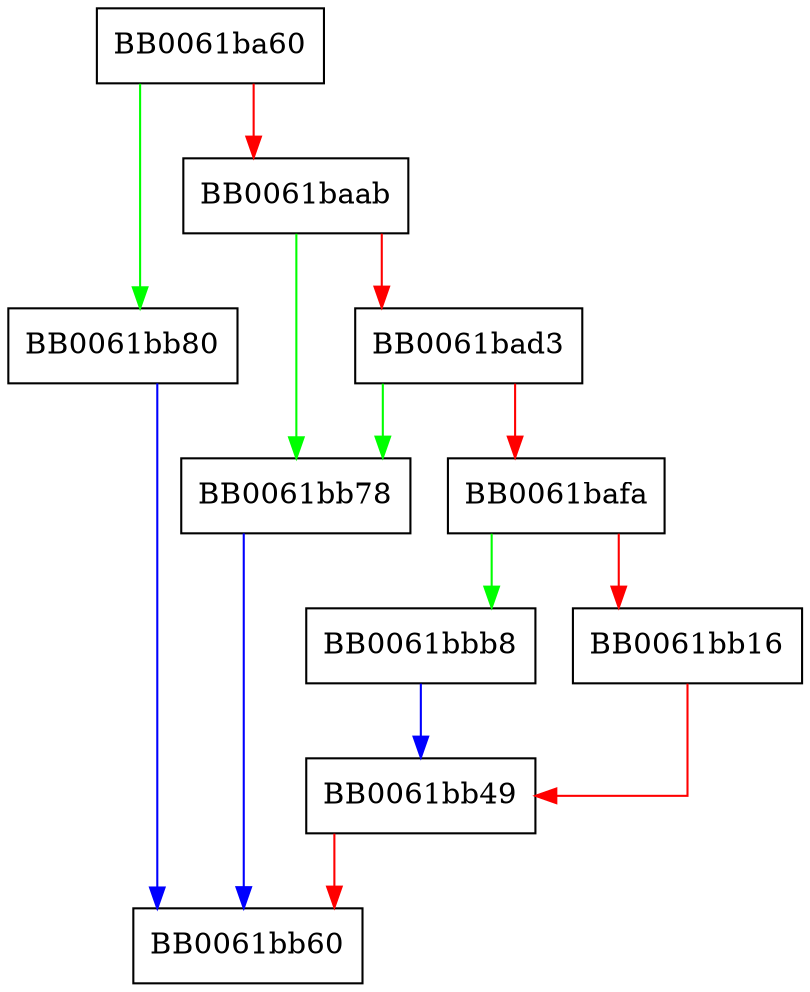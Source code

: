 digraph b2i_DSA_PVK_bio_ex {
  node [shape="box"];
  graph [splines=ortho];
  BB0061ba60 -> BB0061bb80 [color="green"];
  BB0061ba60 -> BB0061baab [color="red"];
  BB0061baab -> BB0061bb78 [color="green"];
  BB0061baab -> BB0061bad3 [color="red"];
  BB0061bad3 -> BB0061bb78 [color="green"];
  BB0061bad3 -> BB0061bafa [color="red"];
  BB0061bafa -> BB0061bbb8 [color="green"];
  BB0061bafa -> BB0061bb16 [color="red"];
  BB0061bb16 -> BB0061bb49 [color="red"];
  BB0061bb49 -> BB0061bb60 [color="red"];
  BB0061bb78 -> BB0061bb60 [color="blue"];
  BB0061bb80 -> BB0061bb60 [color="blue"];
  BB0061bbb8 -> BB0061bb49 [color="blue"];
}